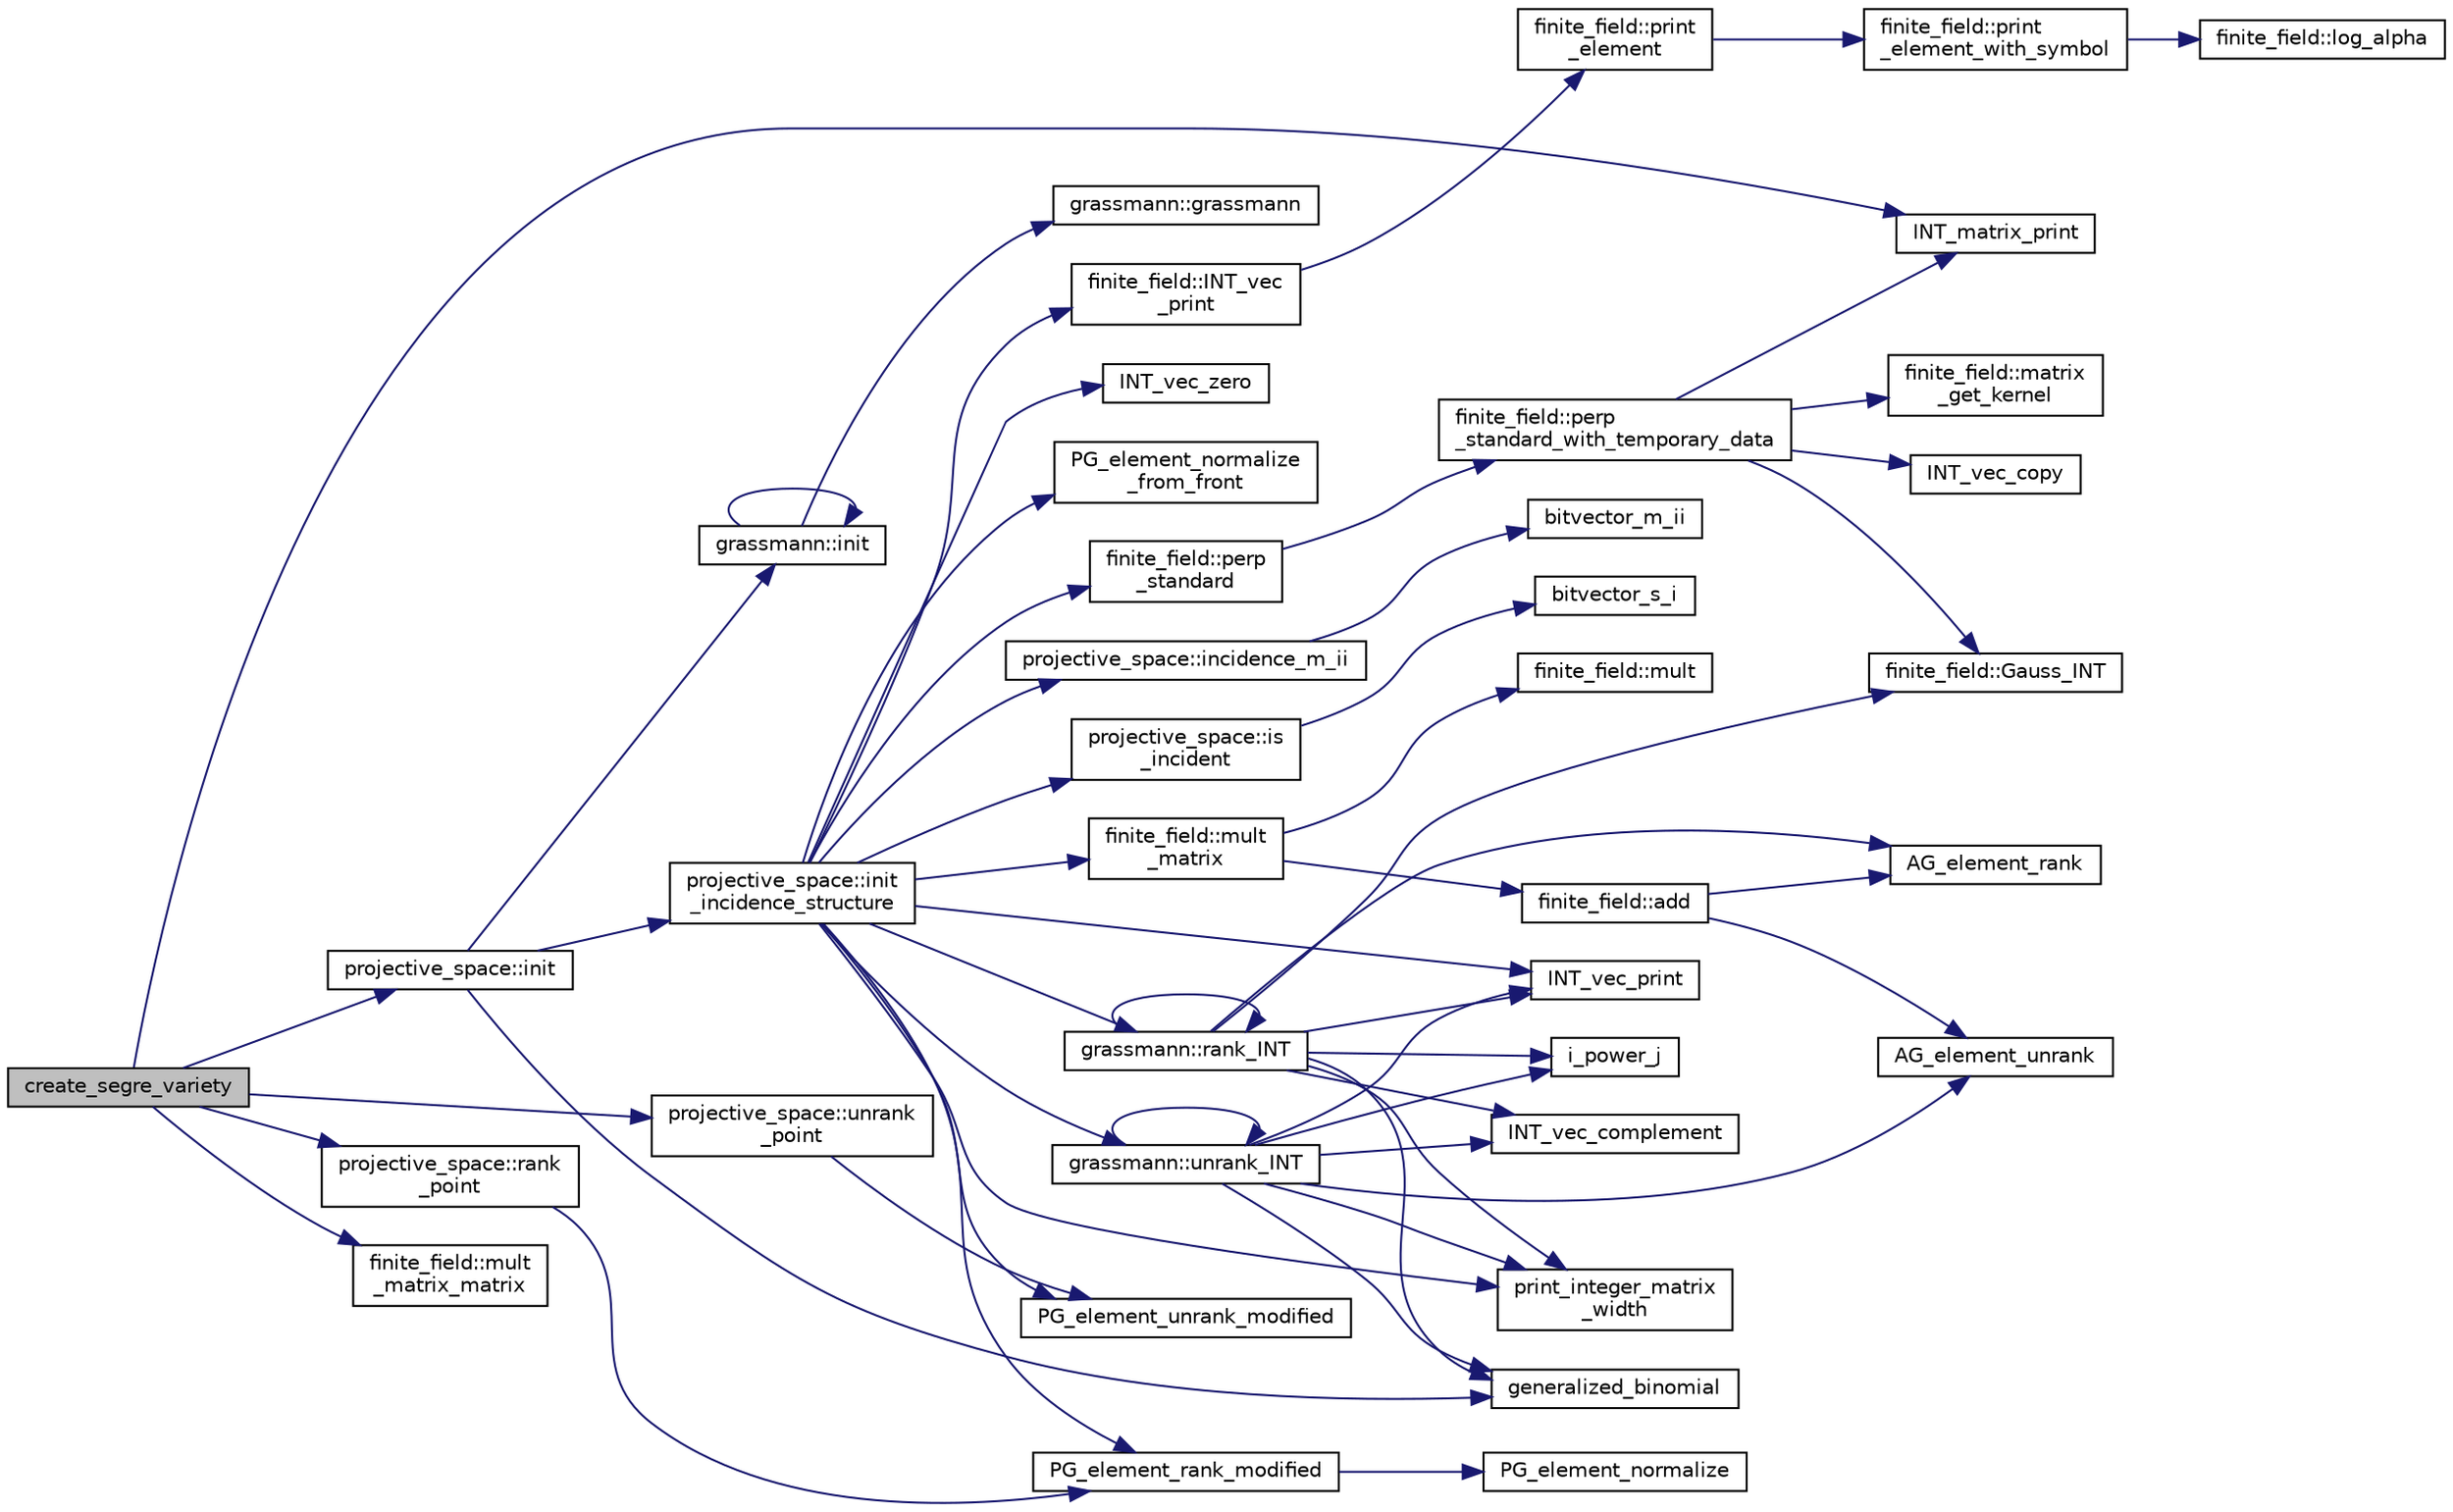 digraph "create_segre_variety"
{
  edge [fontname="Helvetica",fontsize="10",labelfontname="Helvetica",labelfontsize="10"];
  node [fontname="Helvetica",fontsize="10",shape=record];
  rankdir="LR";
  Node548 [label="create_segre_variety",height=0.2,width=0.4,color="black", fillcolor="grey75", style="filled", fontcolor="black"];
  Node548 -> Node549 [color="midnightblue",fontsize="10",style="solid",fontname="Helvetica"];
  Node549 [label="projective_space::init",height=0.2,width=0.4,color="black", fillcolor="white", style="filled",URL="$d2/d17/classprojective__space.html#a8a1efa40df92744519365f82e4740dab"];
  Node549 -> Node550 [color="midnightblue",fontsize="10",style="solid",fontname="Helvetica"];
  Node550 [label="grassmann::init",height=0.2,width=0.4,color="black", fillcolor="white", style="filled",URL="$df/d02/classgrassmann.html#a2e8cf7b9f203254493d7c2607c17d498"];
  Node550 -> Node551 [color="midnightblue",fontsize="10",style="solid",fontname="Helvetica"];
  Node551 [label="grassmann::grassmann",height=0.2,width=0.4,color="black", fillcolor="white", style="filled",URL="$df/d02/classgrassmann.html#a252a85d3b74eb4fbd5771f4152a5f272"];
  Node550 -> Node550 [color="midnightblue",fontsize="10",style="solid",fontname="Helvetica"];
  Node549 -> Node552 [color="midnightblue",fontsize="10",style="solid",fontname="Helvetica"];
  Node552 [label="generalized_binomial",height=0.2,width=0.4,color="black", fillcolor="white", style="filled",URL="$d2/d7c/combinatorics_8_c.html#a24762dc22e45175d18ec1ec1d2556ae8"];
  Node549 -> Node553 [color="midnightblue",fontsize="10",style="solid",fontname="Helvetica"];
  Node553 [label="projective_space::init\l_incidence_structure",height=0.2,width=0.4,color="black", fillcolor="white", style="filled",URL="$d2/d17/classprojective__space.html#a1e59490325e045cc52674a3706780aed"];
  Node553 -> Node554 [color="midnightblue",fontsize="10",style="solid",fontname="Helvetica"];
  Node554 [label="INT_vec_zero",height=0.2,width=0.4,color="black", fillcolor="white", style="filled",URL="$df/dbf/sajeeb_8_c.html#aa8c9c7977203577026080f546fe4980f"];
  Node553 -> Node555 [color="midnightblue",fontsize="10",style="solid",fontname="Helvetica"];
  Node555 [label="PG_element_unrank_modified",height=0.2,width=0.4,color="black", fillcolor="white", style="filled",URL="$d4/d67/geometry_8h.html#a83ae9b605d496f6a90345303f6efae64"];
  Node553 -> Node556 [color="midnightblue",fontsize="10",style="solid",fontname="Helvetica"];
  Node556 [label="INT_vec_print",height=0.2,width=0.4,color="black", fillcolor="white", style="filled",URL="$df/dbf/sajeeb_8_c.html#a79a5901af0b47dd0d694109543c027fe"];
  Node553 -> Node557 [color="midnightblue",fontsize="10",style="solid",fontname="Helvetica"];
  Node557 [label="finite_field::INT_vec\l_print",height=0.2,width=0.4,color="black", fillcolor="white", style="filled",URL="$df/d5a/classfinite__field.html#a9c33a61dedc197e37b014b6f8dc07f06"];
  Node557 -> Node558 [color="midnightblue",fontsize="10",style="solid",fontname="Helvetica"];
  Node558 [label="finite_field::print\l_element",height=0.2,width=0.4,color="black", fillcolor="white", style="filled",URL="$df/d5a/classfinite__field.html#ab7d1f59c043d7696b8b47c92d0fedad5"];
  Node558 -> Node559 [color="midnightblue",fontsize="10",style="solid",fontname="Helvetica"];
  Node559 [label="finite_field::print\l_element_with_symbol",height=0.2,width=0.4,color="black", fillcolor="white", style="filled",URL="$df/d5a/classfinite__field.html#aa0180c961aa4a0a8934cb4dc82e38a4d"];
  Node559 -> Node560 [color="midnightblue",fontsize="10",style="solid",fontname="Helvetica"];
  Node560 [label="finite_field::log_alpha",height=0.2,width=0.4,color="black", fillcolor="white", style="filled",URL="$df/d5a/classfinite__field.html#a446a83ae0d281ddf44215626f0097305"];
  Node553 -> Node561 [color="midnightblue",fontsize="10",style="solid",fontname="Helvetica"];
  Node561 [label="PG_element_normalize\l_from_front",height=0.2,width=0.4,color="black", fillcolor="white", style="filled",URL="$d4/d67/geometry_8h.html#af675caf5f9975573455c8d93cb56bf95"];
  Node553 -> Node562 [color="midnightblue",fontsize="10",style="solid",fontname="Helvetica"];
  Node562 [label="grassmann::unrank_INT",height=0.2,width=0.4,color="black", fillcolor="white", style="filled",URL="$df/d02/classgrassmann.html#a32079405b95a6da2ba1420567d762d64"];
  Node562 -> Node552 [color="midnightblue",fontsize="10",style="solid",fontname="Helvetica"];
  Node562 -> Node563 [color="midnightblue",fontsize="10",style="solid",fontname="Helvetica"];
  Node563 [label="i_power_j",height=0.2,width=0.4,color="black", fillcolor="white", style="filled",URL="$de/dc5/algebra__and__number__theory_8h.html#a39b321523e8957d701618bb5cac542b5"];
  Node562 -> Node564 [color="midnightblue",fontsize="10",style="solid",fontname="Helvetica"];
  Node564 [label="AG_element_unrank",height=0.2,width=0.4,color="black", fillcolor="white", style="filled",URL="$d4/d67/geometry_8h.html#a4a33b86c87b2879b97cfa1327abe2885"];
  Node562 -> Node556 [color="midnightblue",fontsize="10",style="solid",fontname="Helvetica"];
  Node562 -> Node562 [color="midnightblue",fontsize="10",style="solid",fontname="Helvetica"];
  Node562 -> Node565 [color="midnightblue",fontsize="10",style="solid",fontname="Helvetica"];
  Node565 [label="INT_vec_complement",height=0.2,width=0.4,color="black", fillcolor="white", style="filled",URL="$d5/db4/io__and__os_8h.html#a2a0a724647575fcd3090c763985eb81a"];
  Node562 -> Node566 [color="midnightblue",fontsize="10",style="solid",fontname="Helvetica"];
  Node566 [label="print_integer_matrix\l_width",height=0.2,width=0.4,color="black", fillcolor="white", style="filled",URL="$d5/db4/io__and__os_8h.html#aa78f3e73fc2179251bd15adbcc31573f"];
  Node553 -> Node566 [color="midnightblue",fontsize="10",style="solid",fontname="Helvetica"];
  Node553 -> Node567 [color="midnightblue",fontsize="10",style="solid",fontname="Helvetica"];
  Node567 [label="grassmann::rank_INT",height=0.2,width=0.4,color="black", fillcolor="white", style="filled",URL="$df/d02/classgrassmann.html#a1fa95ce7ecebd48b04c7a0dc75491184"];
  Node567 -> Node566 [color="midnightblue",fontsize="10",style="solid",fontname="Helvetica"];
  Node567 -> Node568 [color="midnightblue",fontsize="10",style="solid",fontname="Helvetica"];
  Node568 [label="finite_field::Gauss_INT",height=0.2,width=0.4,color="black", fillcolor="white", style="filled",URL="$df/d5a/classfinite__field.html#adb676d2e80341b53751326e3a58beb11"];
  Node567 -> Node556 [color="midnightblue",fontsize="10",style="solid",fontname="Helvetica"];
  Node567 -> Node565 [color="midnightblue",fontsize="10",style="solid",fontname="Helvetica"];
  Node567 -> Node563 [color="midnightblue",fontsize="10",style="solid",fontname="Helvetica"];
  Node567 -> Node552 [color="midnightblue",fontsize="10",style="solid",fontname="Helvetica"];
  Node567 -> Node567 [color="midnightblue",fontsize="10",style="solid",fontname="Helvetica"];
  Node567 -> Node569 [color="midnightblue",fontsize="10",style="solid",fontname="Helvetica"];
  Node569 [label="AG_element_rank",height=0.2,width=0.4,color="black", fillcolor="white", style="filled",URL="$d4/d67/geometry_8h.html#ab2ac908d07dd8038fd996e26bdc75c17"];
  Node553 -> Node570 [color="midnightblue",fontsize="10",style="solid",fontname="Helvetica"];
  Node570 [label="finite_field::mult\l_matrix",height=0.2,width=0.4,color="black", fillcolor="white", style="filled",URL="$df/d5a/classfinite__field.html#a48517f15dfd7b21c37e0975855f1ada2"];
  Node570 -> Node571 [color="midnightblue",fontsize="10",style="solid",fontname="Helvetica"];
  Node571 [label="finite_field::add",height=0.2,width=0.4,color="black", fillcolor="white", style="filled",URL="$df/d5a/classfinite__field.html#a8f12328a27500f3c7be0c849ebbc9d14"];
  Node571 -> Node564 [color="midnightblue",fontsize="10",style="solid",fontname="Helvetica"];
  Node571 -> Node569 [color="midnightblue",fontsize="10",style="solid",fontname="Helvetica"];
  Node570 -> Node572 [color="midnightblue",fontsize="10",style="solid",fontname="Helvetica"];
  Node572 [label="finite_field::mult",height=0.2,width=0.4,color="black", fillcolor="white", style="filled",URL="$df/d5a/classfinite__field.html#a24fb5917aa6d4d656fd855b7f44a13b0"];
  Node553 -> Node573 [color="midnightblue",fontsize="10",style="solid",fontname="Helvetica"];
  Node573 [label="PG_element_rank_modified",height=0.2,width=0.4,color="black", fillcolor="white", style="filled",URL="$d4/d67/geometry_8h.html#a9cd1a8bf5b88a038e33862f6c2c3dd36"];
  Node573 -> Node574 [color="midnightblue",fontsize="10",style="solid",fontname="Helvetica"];
  Node574 [label="PG_element_normalize",height=0.2,width=0.4,color="black", fillcolor="white", style="filled",URL="$df/de4/projective_8_c.html#a5a4c3c1158bad6bab0d786c616bd0996"];
  Node553 -> Node575 [color="midnightblue",fontsize="10",style="solid",fontname="Helvetica"];
  Node575 [label="projective_space::incidence_m_ii",height=0.2,width=0.4,color="black", fillcolor="white", style="filled",URL="$d2/d17/classprojective__space.html#adafef534cb822f51289101e7d465ede2"];
  Node575 -> Node576 [color="midnightblue",fontsize="10",style="solid",fontname="Helvetica"];
  Node576 [label="bitvector_m_ii",height=0.2,width=0.4,color="black", fillcolor="white", style="filled",URL="$df/dbf/sajeeb_8_c.html#a31da55e2b26316d582cd322dc670b67b"];
  Node553 -> Node577 [color="midnightblue",fontsize="10",style="solid",fontname="Helvetica"];
  Node577 [label="finite_field::perp\l_standard",height=0.2,width=0.4,color="black", fillcolor="white", style="filled",URL="$df/d5a/classfinite__field.html#a2f5bc92908aea624a8d9179d2a9ba057"];
  Node577 -> Node578 [color="midnightblue",fontsize="10",style="solid",fontname="Helvetica"];
  Node578 [label="finite_field::perp\l_standard_with_temporary_data",height=0.2,width=0.4,color="black", fillcolor="white", style="filled",URL="$df/d5a/classfinite__field.html#aae3cca9b5f19ae969a9c5349d14f41c0"];
  Node578 -> Node579 [color="midnightblue",fontsize="10",style="solid",fontname="Helvetica"];
  Node579 [label="INT_vec_copy",height=0.2,width=0.4,color="black", fillcolor="white", style="filled",URL="$df/dbf/sajeeb_8_c.html#ac2d875e27e009af6ec04d17254d11075"];
  Node578 -> Node580 [color="midnightblue",fontsize="10",style="solid",fontname="Helvetica"];
  Node580 [label="INT_matrix_print",height=0.2,width=0.4,color="black", fillcolor="white", style="filled",URL="$d5/db4/io__and__os_8h.html#afd4180a24bef3a2b584668a4eaf607ff"];
  Node578 -> Node568 [color="midnightblue",fontsize="10",style="solid",fontname="Helvetica"];
  Node578 -> Node581 [color="midnightblue",fontsize="10",style="solid",fontname="Helvetica"];
  Node581 [label="finite_field::matrix\l_get_kernel",height=0.2,width=0.4,color="black", fillcolor="white", style="filled",URL="$df/d5a/classfinite__field.html#ac45780a927cee936df13d04d30d2d248"];
  Node553 -> Node582 [color="midnightblue",fontsize="10",style="solid",fontname="Helvetica"];
  Node582 [label="projective_space::is\l_incident",height=0.2,width=0.4,color="black", fillcolor="white", style="filled",URL="$d2/d17/classprojective__space.html#a225780a9f3d266bc425b3be0cf5bc0ff"];
  Node582 -> Node583 [color="midnightblue",fontsize="10",style="solid",fontname="Helvetica"];
  Node583 [label="bitvector_s_i",height=0.2,width=0.4,color="black", fillcolor="white", style="filled",URL="$df/dbf/sajeeb_8_c.html#ac0135a3681a44df3fe7af1545676fbe2"];
  Node548 -> Node584 [color="midnightblue",fontsize="10",style="solid",fontname="Helvetica"];
  Node584 [label="projective_space::unrank\l_point",height=0.2,width=0.4,color="black", fillcolor="white", style="filled",URL="$d2/d17/classprojective__space.html#a3cb7917af4c5f1590b660d4bf907e0fa"];
  Node584 -> Node555 [color="midnightblue",fontsize="10",style="solid",fontname="Helvetica"];
  Node548 -> Node585 [color="midnightblue",fontsize="10",style="solid",fontname="Helvetica"];
  Node585 [label="finite_field::mult\l_matrix_matrix",height=0.2,width=0.4,color="black", fillcolor="white", style="filled",URL="$df/d5a/classfinite__field.html#a5e28706b815838d0ec34de1fa74bc3c4"];
  Node548 -> Node586 [color="midnightblue",fontsize="10",style="solid",fontname="Helvetica"];
  Node586 [label="projective_space::rank\l_point",height=0.2,width=0.4,color="black", fillcolor="white", style="filled",URL="$d2/d17/classprojective__space.html#ae99e357b4a0ada3d5dcd07e13e65326a"];
  Node586 -> Node573 [color="midnightblue",fontsize="10",style="solid",fontname="Helvetica"];
  Node548 -> Node580 [color="midnightblue",fontsize="10",style="solid",fontname="Helvetica"];
}
